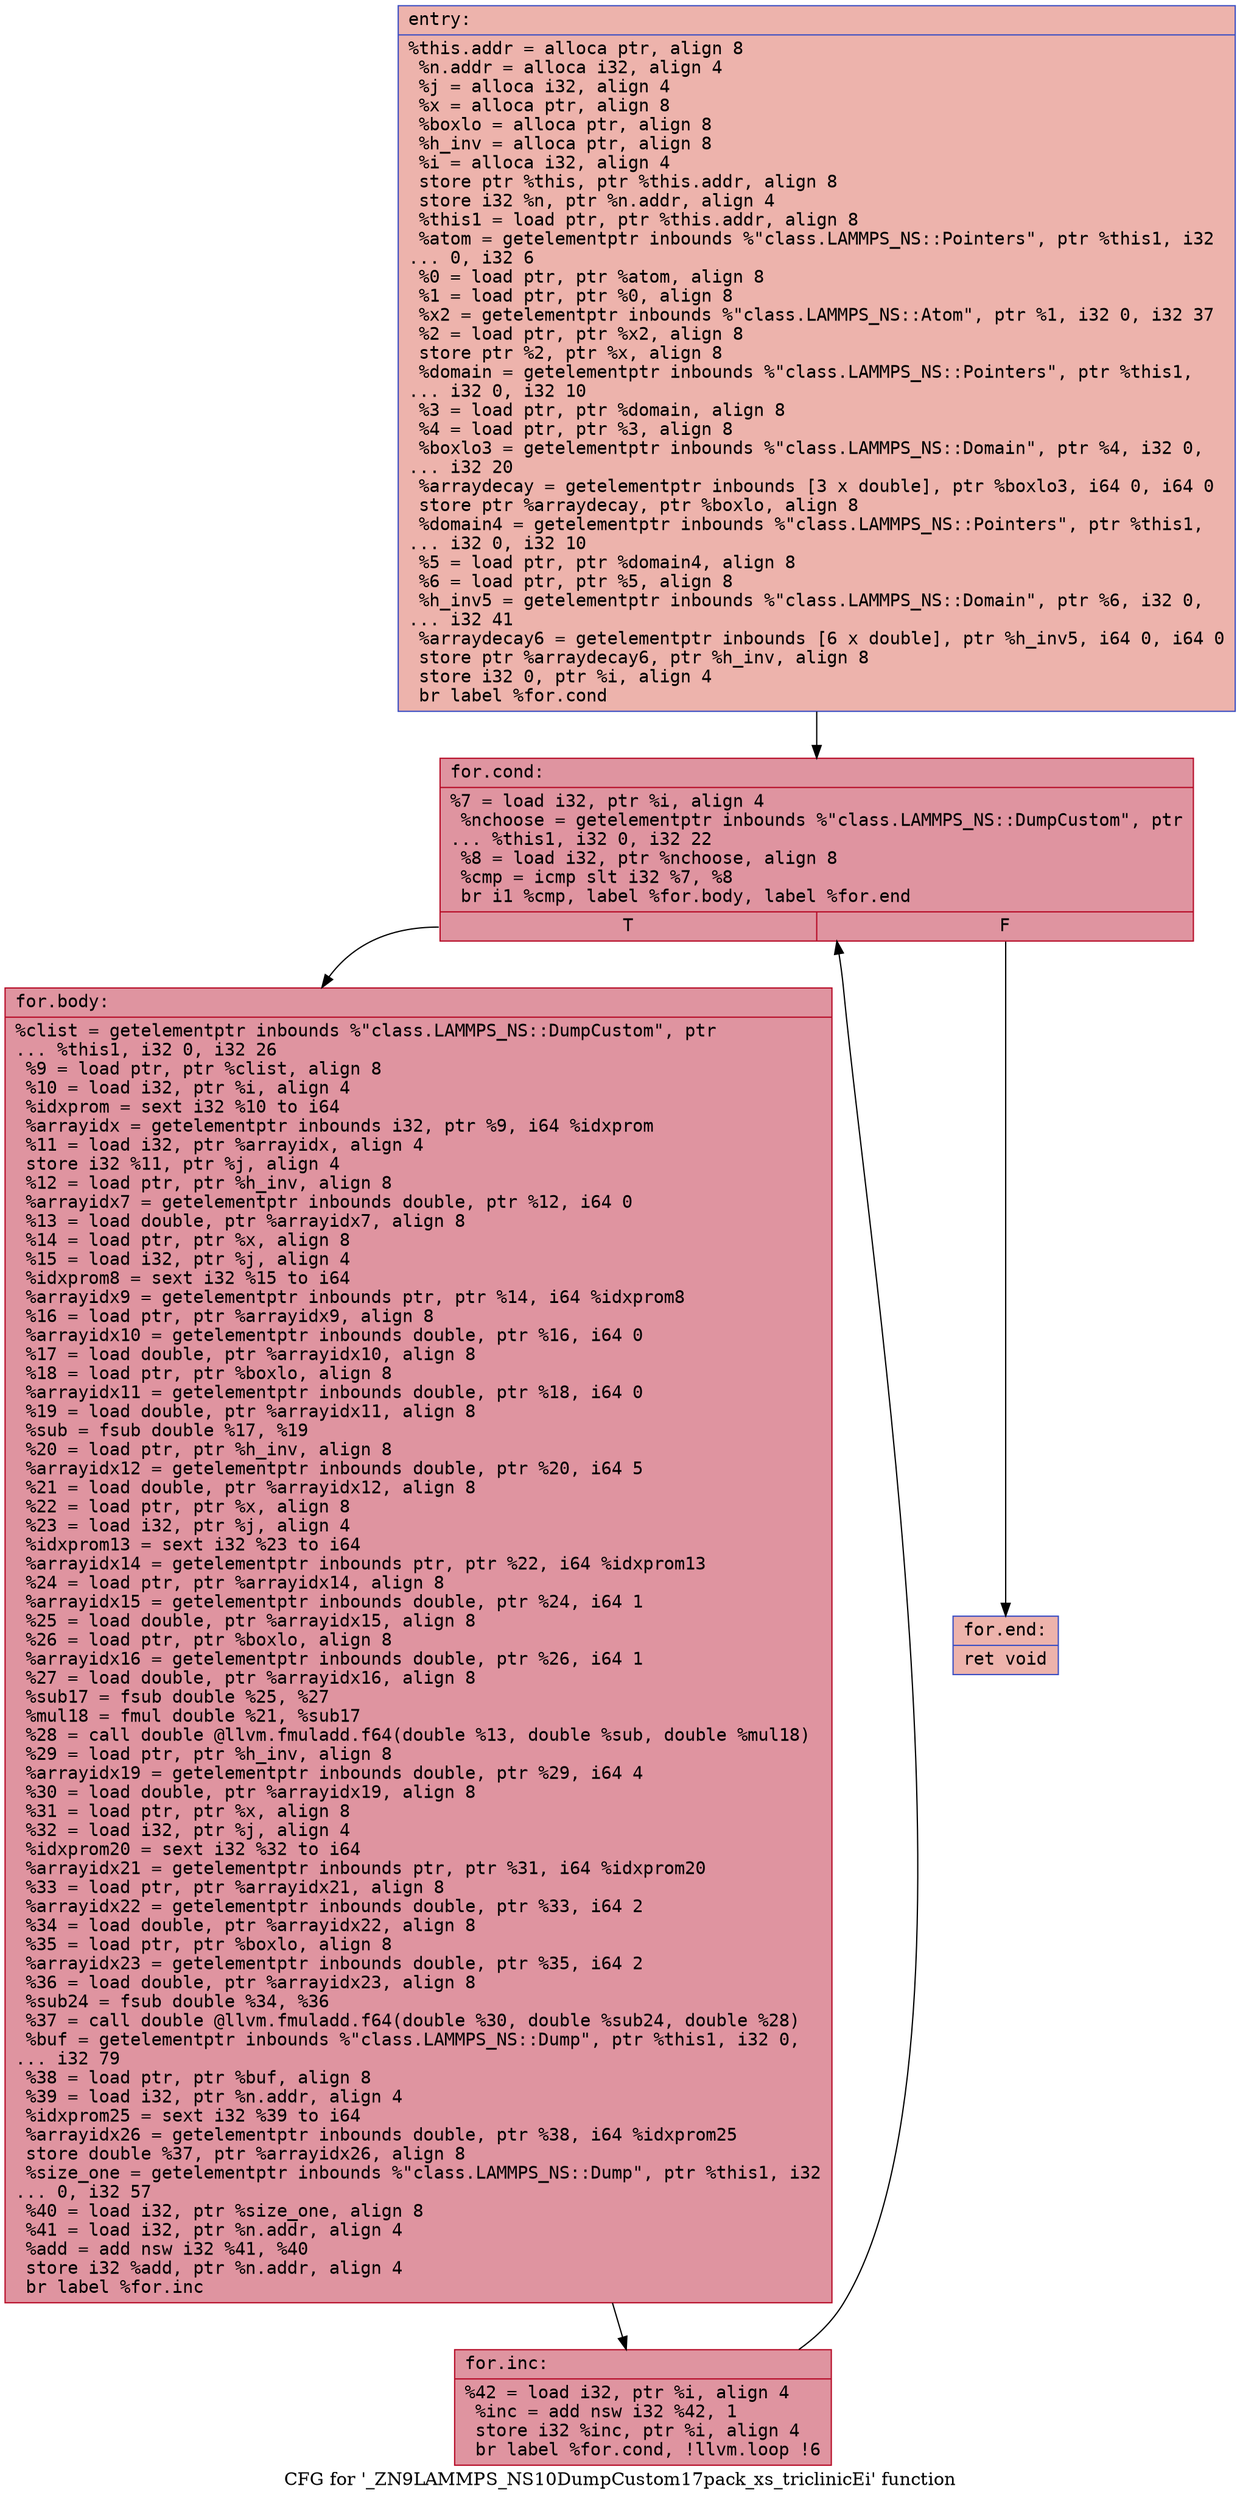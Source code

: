 digraph "CFG for '_ZN9LAMMPS_NS10DumpCustom17pack_xs_triclinicEi' function" {
	label="CFG for '_ZN9LAMMPS_NS10DumpCustom17pack_xs_triclinicEi' function";

	Node0x55d03a870d40 [shape=record,color="#3d50c3ff", style=filled, fillcolor="#d6524470" fontname="Courier",label="{entry:\l|  %this.addr = alloca ptr, align 8\l  %n.addr = alloca i32, align 4\l  %j = alloca i32, align 4\l  %x = alloca ptr, align 8\l  %boxlo = alloca ptr, align 8\l  %h_inv = alloca ptr, align 8\l  %i = alloca i32, align 4\l  store ptr %this, ptr %this.addr, align 8\l  store i32 %n, ptr %n.addr, align 4\l  %this1 = load ptr, ptr %this.addr, align 8\l  %atom = getelementptr inbounds %\"class.LAMMPS_NS::Pointers\", ptr %this1, i32\l... 0, i32 6\l  %0 = load ptr, ptr %atom, align 8\l  %1 = load ptr, ptr %0, align 8\l  %x2 = getelementptr inbounds %\"class.LAMMPS_NS::Atom\", ptr %1, i32 0, i32 37\l  %2 = load ptr, ptr %x2, align 8\l  store ptr %2, ptr %x, align 8\l  %domain = getelementptr inbounds %\"class.LAMMPS_NS::Pointers\", ptr %this1,\l... i32 0, i32 10\l  %3 = load ptr, ptr %domain, align 8\l  %4 = load ptr, ptr %3, align 8\l  %boxlo3 = getelementptr inbounds %\"class.LAMMPS_NS::Domain\", ptr %4, i32 0,\l... i32 20\l  %arraydecay = getelementptr inbounds [3 x double], ptr %boxlo3, i64 0, i64 0\l  store ptr %arraydecay, ptr %boxlo, align 8\l  %domain4 = getelementptr inbounds %\"class.LAMMPS_NS::Pointers\", ptr %this1,\l... i32 0, i32 10\l  %5 = load ptr, ptr %domain4, align 8\l  %6 = load ptr, ptr %5, align 8\l  %h_inv5 = getelementptr inbounds %\"class.LAMMPS_NS::Domain\", ptr %6, i32 0,\l... i32 41\l  %arraydecay6 = getelementptr inbounds [6 x double], ptr %h_inv5, i64 0, i64 0\l  store ptr %arraydecay6, ptr %h_inv, align 8\l  store i32 0, ptr %i, align 4\l  br label %for.cond\l}"];
	Node0x55d03a870d40 -> Node0x55d03a872120[tooltip="entry -> for.cond\nProbability 100.00%" ];
	Node0x55d03a872120 [shape=record,color="#b70d28ff", style=filled, fillcolor="#b70d2870" fontname="Courier",label="{for.cond:\l|  %7 = load i32, ptr %i, align 4\l  %nchoose = getelementptr inbounds %\"class.LAMMPS_NS::DumpCustom\", ptr\l... %this1, i32 0, i32 22\l  %8 = load i32, ptr %nchoose, align 8\l  %cmp = icmp slt i32 %7, %8\l  br i1 %cmp, label %for.body, label %for.end\l|{<s0>T|<s1>F}}"];
	Node0x55d03a872120:s0 -> Node0x55d03a8724a0[tooltip="for.cond -> for.body\nProbability 96.88%" ];
	Node0x55d03a872120:s1 -> Node0x55d03a872520[tooltip="for.cond -> for.end\nProbability 3.12%" ];
	Node0x55d03a8724a0 [shape=record,color="#b70d28ff", style=filled, fillcolor="#b70d2870" fontname="Courier",label="{for.body:\l|  %clist = getelementptr inbounds %\"class.LAMMPS_NS::DumpCustom\", ptr\l... %this1, i32 0, i32 26\l  %9 = load ptr, ptr %clist, align 8\l  %10 = load i32, ptr %i, align 4\l  %idxprom = sext i32 %10 to i64\l  %arrayidx = getelementptr inbounds i32, ptr %9, i64 %idxprom\l  %11 = load i32, ptr %arrayidx, align 4\l  store i32 %11, ptr %j, align 4\l  %12 = load ptr, ptr %h_inv, align 8\l  %arrayidx7 = getelementptr inbounds double, ptr %12, i64 0\l  %13 = load double, ptr %arrayidx7, align 8\l  %14 = load ptr, ptr %x, align 8\l  %15 = load i32, ptr %j, align 4\l  %idxprom8 = sext i32 %15 to i64\l  %arrayidx9 = getelementptr inbounds ptr, ptr %14, i64 %idxprom8\l  %16 = load ptr, ptr %arrayidx9, align 8\l  %arrayidx10 = getelementptr inbounds double, ptr %16, i64 0\l  %17 = load double, ptr %arrayidx10, align 8\l  %18 = load ptr, ptr %boxlo, align 8\l  %arrayidx11 = getelementptr inbounds double, ptr %18, i64 0\l  %19 = load double, ptr %arrayidx11, align 8\l  %sub = fsub double %17, %19\l  %20 = load ptr, ptr %h_inv, align 8\l  %arrayidx12 = getelementptr inbounds double, ptr %20, i64 5\l  %21 = load double, ptr %arrayidx12, align 8\l  %22 = load ptr, ptr %x, align 8\l  %23 = load i32, ptr %j, align 4\l  %idxprom13 = sext i32 %23 to i64\l  %arrayidx14 = getelementptr inbounds ptr, ptr %22, i64 %idxprom13\l  %24 = load ptr, ptr %arrayidx14, align 8\l  %arrayidx15 = getelementptr inbounds double, ptr %24, i64 1\l  %25 = load double, ptr %arrayidx15, align 8\l  %26 = load ptr, ptr %boxlo, align 8\l  %arrayidx16 = getelementptr inbounds double, ptr %26, i64 1\l  %27 = load double, ptr %arrayidx16, align 8\l  %sub17 = fsub double %25, %27\l  %mul18 = fmul double %21, %sub17\l  %28 = call double @llvm.fmuladd.f64(double %13, double %sub, double %mul18)\l  %29 = load ptr, ptr %h_inv, align 8\l  %arrayidx19 = getelementptr inbounds double, ptr %29, i64 4\l  %30 = load double, ptr %arrayidx19, align 8\l  %31 = load ptr, ptr %x, align 8\l  %32 = load i32, ptr %j, align 4\l  %idxprom20 = sext i32 %32 to i64\l  %arrayidx21 = getelementptr inbounds ptr, ptr %31, i64 %idxprom20\l  %33 = load ptr, ptr %arrayidx21, align 8\l  %arrayidx22 = getelementptr inbounds double, ptr %33, i64 2\l  %34 = load double, ptr %arrayidx22, align 8\l  %35 = load ptr, ptr %boxlo, align 8\l  %arrayidx23 = getelementptr inbounds double, ptr %35, i64 2\l  %36 = load double, ptr %arrayidx23, align 8\l  %sub24 = fsub double %34, %36\l  %37 = call double @llvm.fmuladd.f64(double %30, double %sub24, double %28)\l  %buf = getelementptr inbounds %\"class.LAMMPS_NS::Dump\", ptr %this1, i32 0,\l... i32 79\l  %38 = load ptr, ptr %buf, align 8\l  %39 = load i32, ptr %n.addr, align 4\l  %idxprom25 = sext i32 %39 to i64\l  %arrayidx26 = getelementptr inbounds double, ptr %38, i64 %idxprom25\l  store double %37, ptr %arrayidx26, align 8\l  %size_one = getelementptr inbounds %\"class.LAMMPS_NS::Dump\", ptr %this1, i32\l... 0, i32 57\l  %40 = load i32, ptr %size_one, align 8\l  %41 = load i32, ptr %n.addr, align 4\l  %add = add nsw i32 %41, %40\l  store i32 %add, ptr %n.addr, align 4\l  br label %for.inc\l}"];
	Node0x55d03a8724a0 -> Node0x55d03a875160[tooltip="for.body -> for.inc\nProbability 100.00%" ];
	Node0x55d03a875160 [shape=record,color="#b70d28ff", style=filled, fillcolor="#b70d2870" fontname="Courier",label="{for.inc:\l|  %42 = load i32, ptr %i, align 4\l  %inc = add nsw i32 %42, 1\l  store i32 %inc, ptr %i, align 4\l  br label %for.cond, !llvm.loop !6\l}"];
	Node0x55d03a875160 -> Node0x55d03a872120[tooltip="for.inc -> for.cond\nProbability 100.00%" ];
	Node0x55d03a872520 [shape=record,color="#3d50c3ff", style=filled, fillcolor="#d6524470" fontname="Courier",label="{for.end:\l|  ret void\l}"];
}
